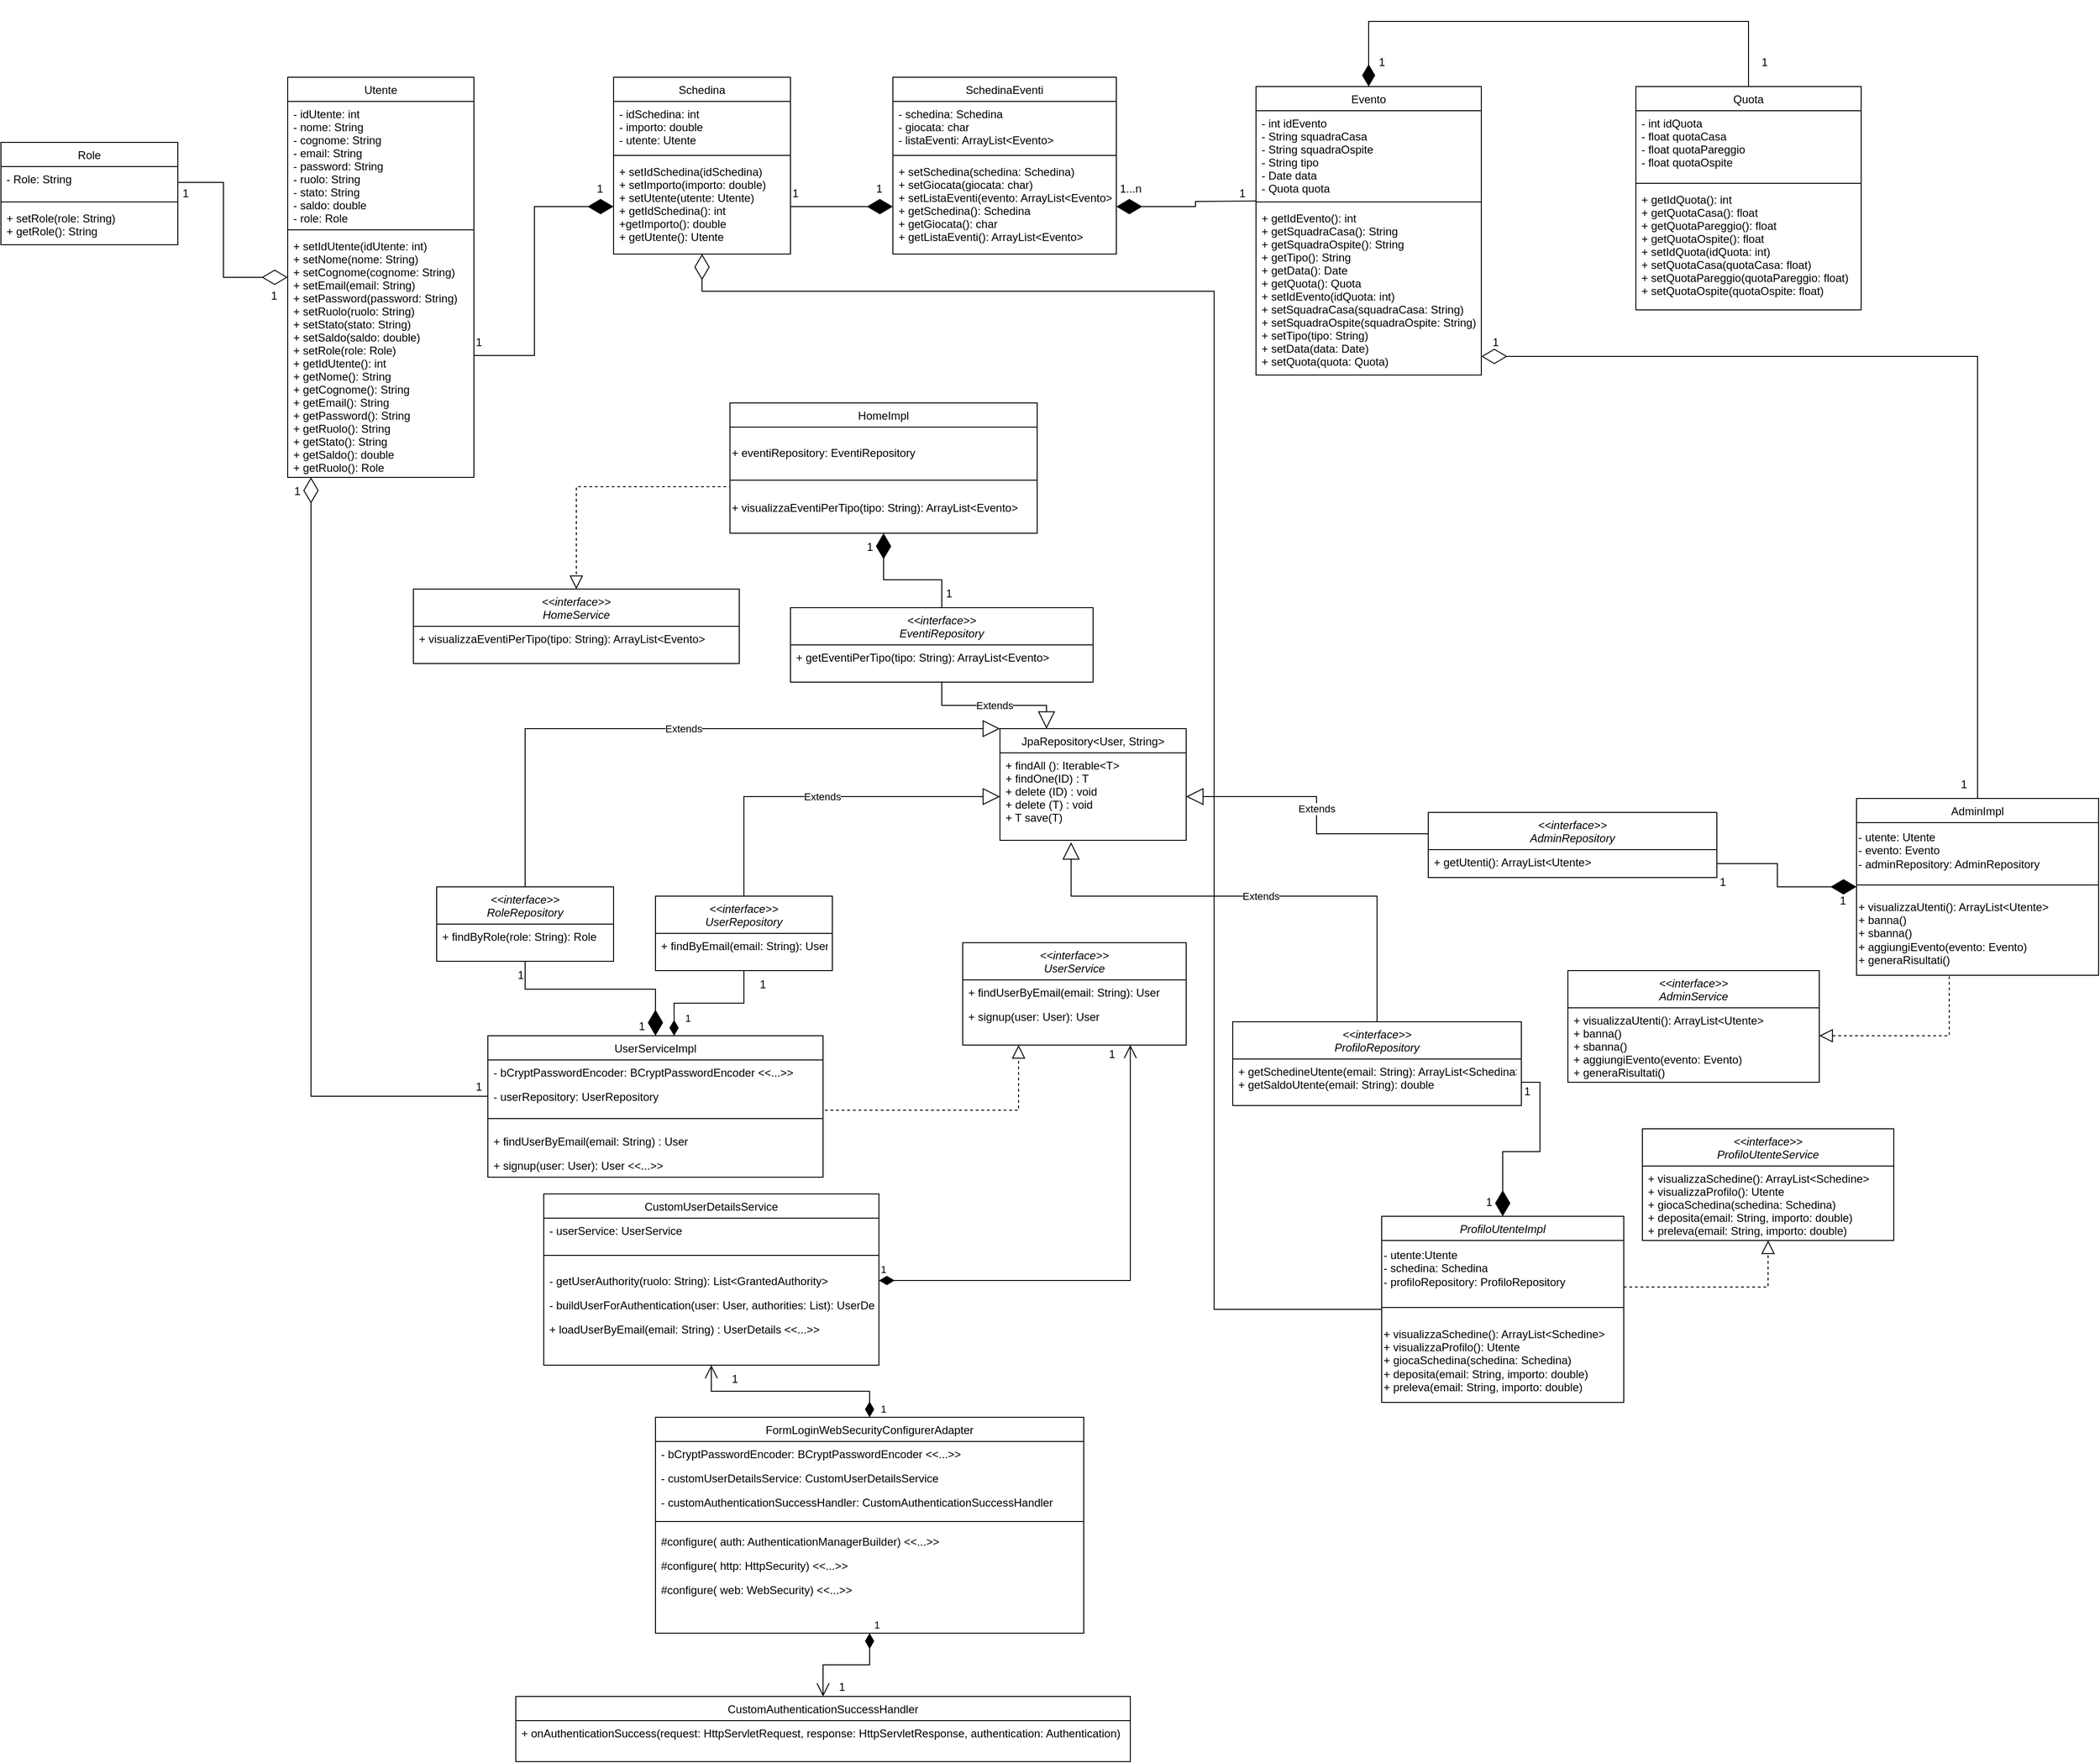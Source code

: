 <mxfile version="20.5.3" type="device"><diagram id="C5RBs43oDa-KdzZeNtuy" name="Page-1"><mxGraphModel dx="1865" dy="579" grid="1" gridSize="10" guides="1" tooltips="1" connect="1" arrows="1" fold="1" page="1" pageScale="1" pageWidth="827" pageHeight="1169" math="0" shadow="0"><root><mxCell id="WIyWlLk6GJQsqaUBKTNV-0"/><mxCell id="WIyWlLk6GJQsqaUBKTNV-1" parent="WIyWlLk6GJQsqaUBKTNV-0"/><mxCell id="7p_uOIsxuCqGqjXbO1kM-197" style="edgeStyle=orthogonalEdgeStyle;rounded=0;orthogonalLoop=1;jettySize=auto;html=1;entryX=1;entryY=0.5;entryDx=0;entryDy=0;startArrow=diamondThin;startFill=0;endArrow=none;endFill=0;startSize=25;" edge="1" parent="WIyWlLk6GJQsqaUBKTNV-1" source="zkfFHV4jXpPFQw0GAbJ--0" target="7p_uOIsxuCqGqjXbO1kM-192"><mxGeometry relative="1" as="geometry"/></mxCell><mxCell id="zkfFHV4jXpPFQw0GAbJ--0" value="Utente" style="swimlane;fontStyle=0;align=center;verticalAlign=top;childLayout=stackLayout;horizontal=1;startSize=26;horizontalStack=0;resizeParent=1;resizeLast=0;collapsible=1;marginBottom=0;rounded=0;shadow=0;strokeWidth=1;" parent="WIyWlLk6GJQsqaUBKTNV-1" vertex="1"><mxGeometry x="-105" y="180" width="200" height="430" as="geometry"><mxRectangle x="230" y="140" width="160" height="26" as="alternateBounds"/></mxGeometry></mxCell><mxCell id="zkfFHV4jXpPFQw0GAbJ--1" value="- idUtente: int&#10;- nome: String&#10;- cognome: String&#10;- email: String&#10;- password: String&#10;- ruolo: String&#10;- stato: String&#10;- saldo: double&#10;- role: Role" style="text;align=left;verticalAlign=top;spacingLeft=4;spacingRight=4;overflow=hidden;rotatable=0;points=[[0,0.5],[1,0.5]];portConstraint=eastwest;" parent="zkfFHV4jXpPFQw0GAbJ--0" vertex="1"><mxGeometry y="26" width="200" height="134" as="geometry"/></mxCell><mxCell id="zkfFHV4jXpPFQw0GAbJ--4" value="" style="line;html=1;strokeWidth=1;align=left;verticalAlign=middle;spacingTop=-1;spacingLeft=3;spacingRight=3;rotatable=0;labelPosition=right;points=[];portConstraint=eastwest;" parent="zkfFHV4jXpPFQw0GAbJ--0" vertex="1"><mxGeometry y="160" width="200" height="8" as="geometry"/></mxCell><mxCell id="zkfFHV4jXpPFQw0GAbJ--5" value="+ setIdUtente(idUtente: int)&#10;+ setNome(nome: String)&#10;+ setCognome(cognome: String)&#10;+ setEmail(email: String)&#10;+ setPassword(password: String)&#10;+ setRuolo(ruolo: String)&#10;+ setStato(stato: String)&#10;+ setSaldo(saldo: double)&#10;+ setRole(role: Role)&#10;+ getIdUtente(): int&#10;+ getNome(): String&#10;+ getCognome(): String&#10;+ getEmail(): String&#10;+ getPassword(): String&#10;+ getRuolo(): String&#10;+ getStato(): String&#10;+ getSaldo(): double&#10;+ getRuolo(): Role" style="text;align=left;verticalAlign=top;spacingLeft=4;spacingRight=4;overflow=hidden;rotatable=0;points=[[0,0.5],[1,0.5]];portConstraint=eastwest;" parent="zkfFHV4jXpPFQw0GAbJ--0" vertex="1"><mxGeometry y="168" width="200" height="262" as="geometry"/></mxCell><mxCell id="7p_uOIsxuCqGqjXbO1kM-190" style="edgeStyle=orthogonalEdgeStyle;rounded=0;orthogonalLoop=1;jettySize=auto;html=1;entryX=0;entryY=0.5;entryDx=0;entryDy=0;startArrow=diamondThin;startFill=0;endArrow=none;endFill=0;startSize=25;" edge="1" parent="WIyWlLk6GJQsqaUBKTNV-1" source="lZaDgss07-299unEKKpC-0" target="7p_uOIsxuCqGqjXbO1kM-53"><mxGeometry relative="1" as="geometry"><Array as="points"><mxPoint x="340" y="410"/><mxPoint x="890" y="410"/><mxPoint x="890" y="1504"/></Array></mxGeometry></mxCell><mxCell id="lZaDgss07-299unEKKpC-0" value="Schedina" style="swimlane;fontStyle=0;align=center;verticalAlign=top;childLayout=stackLayout;horizontal=1;startSize=26;horizontalStack=0;resizeParent=1;resizeLast=0;collapsible=1;marginBottom=0;rounded=0;shadow=0;strokeWidth=1;" parent="WIyWlLk6GJQsqaUBKTNV-1" vertex="1"><mxGeometry x="245" y="180" width="190" height="190" as="geometry"><mxRectangle x="230" y="140" width="160" height="26" as="alternateBounds"/></mxGeometry></mxCell><mxCell id="lZaDgss07-299unEKKpC-1" value="- idSchedina: int&#10;- importo: double&#10;- utente: Utente" style="text;align=left;verticalAlign=top;spacingLeft=4;spacingRight=4;overflow=hidden;rotatable=0;points=[[0,0.5],[1,0.5]];portConstraint=eastwest;" parent="lZaDgss07-299unEKKpC-0" vertex="1"><mxGeometry y="26" width="190" height="54" as="geometry"/></mxCell><mxCell id="lZaDgss07-299unEKKpC-2" value="" style="line;html=1;strokeWidth=1;align=left;verticalAlign=middle;spacingTop=-1;spacingLeft=3;spacingRight=3;rotatable=0;labelPosition=right;points=[];portConstraint=eastwest;" parent="lZaDgss07-299unEKKpC-0" vertex="1"><mxGeometry y="80" width="190" height="8" as="geometry"/></mxCell><mxCell id="lZaDgss07-299unEKKpC-3" value="+ setIdSchedina(idSchedina)&#10;+ setImporto(importo: double)&#10;+ setUtente(utente: Utente)&#10;+ getIdSchedina(): int&#10;+getImporto(): double&#10;+ getUtente(): Utente" style="text;align=left;verticalAlign=top;spacingLeft=4;spacingRight=4;overflow=hidden;rotatable=0;points=[[0,0.5],[1,0.5]];portConstraint=eastwest;" parent="lZaDgss07-299unEKKpC-0" vertex="1"><mxGeometry y="88" width="190" height="102" as="geometry"/></mxCell><mxCell id="lZaDgss07-299unEKKpC-4" value="SchedinaEventi" style="swimlane;fontStyle=0;align=center;verticalAlign=top;childLayout=stackLayout;horizontal=1;startSize=26;horizontalStack=0;resizeParent=1;resizeLast=0;collapsible=1;marginBottom=0;rounded=0;shadow=0;strokeWidth=1;" parent="WIyWlLk6GJQsqaUBKTNV-1" vertex="1"><mxGeometry x="545" y="180" width="240" height="190" as="geometry"><mxRectangle x="230" y="140" width="160" height="26" as="alternateBounds"/></mxGeometry></mxCell><mxCell id="lZaDgss07-299unEKKpC-5" value="- schedina: Schedina&#10;- giocata: char&#10;- listaEventi: ArrayList&lt;Evento&gt;" style="text;align=left;verticalAlign=top;spacingLeft=4;spacingRight=4;overflow=hidden;rotatable=0;points=[[0,0.5],[1,0.5]];portConstraint=eastwest;" parent="lZaDgss07-299unEKKpC-4" vertex="1"><mxGeometry y="26" width="240" height="54" as="geometry"/></mxCell><mxCell id="lZaDgss07-299unEKKpC-6" value="" style="line;html=1;strokeWidth=1;align=left;verticalAlign=middle;spacingTop=-1;spacingLeft=3;spacingRight=3;rotatable=0;labelPosition=right;points=[];portConstraint=eastwest;" parent="lZaDgss07-299unEKKpC-4" vertex="1"><mxGeometry y="80" width="240" height="8" as="geometry"/></mxCell><mxCell id="lZaDgss07-299unEKKpC-7" value="+ setSchedina(schedina: Schedina)&#10;+ setGiocata(giocata: char)&#10;+ setListaEventi(evento: ArrayList&lt;Evento&gt;)&#10;+ getSchedina(): Schedina&#10;+ getGiocata(): char&#10;+ getListaEventi(): ArrayList&lt;Evento&gt;" style="text;align=left;verticalAlign=top;spacingLeft=4;spacingRight=4;overflow=hidden;rotatable=0;points=[[0,0.5],[1,0.5]];portConstraint=eastwest;" parent="lZaDgss07-299unEKKpC-4" vertex="1"><mxGeometry y="88" width="240" height="102" as="geometry"/></mxCell><mxCell id="lZaDgss07-299unEKKpC-12" style="edgeStyle=orthogonalEdgeStyle;rounded=0;orthogonalLoop=1;jettySize=auto;html=1;startArrow=diamondThin;startFill=1;sourcePerimeterSpacing=0;startSize=25;endArrow=none;endFill=0;" parent="WIyWlLk6GJQsqaUBKTNV-1" source="lZaDgss07-299unEKKpC-3" target="zkfFHV4jXpPFQw0GAbJ--5" edge="1"><mxGeometry relative="1" as="geometry"/></mxCell><mxCell id="lZaDgss07-299unEKKpC-13" value="1" style="text;html=1;align=center;verticalAlign=middle;resizable=0;points=[];autosize=1;strokeColor=none;fillColor=none;" parent="WIyWlLk6GJQsqaUBKTNV-1" vertex="1"><mxGeometry x="215" y="285" width="30" height="30" as="geometry"/></mxCell><mxCell id="lZaDgss07-299unEKKpC-14" style="edgeStyle=orthogonalEdgeStyle;rounded=0;orthogonalLoop=1;jettySize=auto;html=1;entryX=1;entryY=0.5;entryDx=0;entryDy=0;startArrow=diamondThin;startFill=1;endArrow=none;endFill=0;startSize=25;sourcePerimeterSpacing=0;" parent="WIyWlLk6GJQsqaUBKTNV-1" source="lZaDgss07-299unEKKpC-7" target="lZaDgss07-299unEKKpC-3" edge="1"><mxGeometry relative="1" as="geometry"/></mxCell><mxCell id="lZaDgss07-299unEKKpC-15" value="1" style="text;html=1;align=center;verticalAlign=middle;resizable=0;points=[];autosize=1;strokeColor=none;fillColor=none;" parent="WIyWlLk6GJQsqaUBKTNV-1" vertex="1"><mxGeometry x="515" y="285" width="30" height="30" as="geometry"/></mxCell><mxCell id="7p_uOIsxuCqGqjXbO1kM-0" value="Quota" style="swimlane;fontStyle=0;align=center;verticalAlign=top;childLayout=stackLayout;horizontal=1;startSize=26;horizontalStack=0;resizeParent=1;resizeLast=0;collapsible=1;marginBottom=0;rounded=0;shadow=0;strokeWidth=1;" vertex="1" parent="WIyWlLk6GJQsqaUBKTNV-1"><mxGeometry x="1343" y="190" width="242" height="240" as="geometry"><mxRectangle x="550" y="140" width="160" height="26" as="alternateBounds"/></mxGeometry></mxCell><mxCell id="7p_uOIsxuCqGqjXbO1kM-1" value="- int idQuota&#10;- float quotaCasa&#10;- float quotaPareggio&#10;- float quotaOspite" style="text;align=left;verticalAlign=top;spacingLeft=4;spacingRight=4;overflow=hidden;rotatable=0;points=[[0,0.5],[1,0.5]];portConstraint=eastwest;" vertex="1" parent="7p_uOIsxuCqGqjXbO1kM-0"><mxGeometry y="26" width="242" height="74" as="geometry"/></mxCell><mxCell id="7p_uOIsxuCqGqjXbO1kM-5" value="" style="line;html=1;strokeWidth=1;align=left;verticalAlign=middle;spacingTop=-1;spacingLeft=3;spacingRight=3;rotatable=0;labelPosition=right;points=[];portConstraint=eastwest;" vertex="1" parent="7p_uOIsxuCqGqjXbO1kM-0"><mxGeometry y="100" width="242" height="8" as="geometry"/></mxCell><mxCell id="7p_uOIsxuCqGqjXbO1kM-6" value="+ getIdQuota(): int&#10;+ getQuotaCasa(): float&#10;+ getQuotaPareggio(): float&#10;+ getQuotaOspite(): float&#10;+ setIdQuota(idQuota: int)&#10;+ setQuotaCasa(quotaCasa: float)&#10;+ setQuotaPareggio(quotaPareggio: float)&#10;+ setQuotaOspite(quotaOspite: float)" style="text;align=left;verticalAlign=top;spacingLeft=4;spacingRight=4;overflow=hidden;rotatable=0;points=[[0,0.5],[1,0.5]];portConstraint=eastwest;" vertex="1" parent="7p_uOIsxuCqGqjXbO1kM-0"><mxGeometry y="108" width="242" height="132" as="geometry"/></mxCell><mxCell id="7p_uOIsxuCqGqjXbO1kM-14" style="edgeStyle=orthogonalEdgeStyle;rounded=0;orthogonalLoop=1;jettySize=auto;html=1;exitX=0.5;exitY=0;exitDx=0;exitDy=0;entryX=0.5;entryY=0;entryDx=0;entryDy=0;startArrow=diamondThin;startFill=1;endArrow=none;endFill=0;strokeWidth=1;endSize=0;targetPerimeterSpacing=0;startSize=21;" edge="1" parent="WIyWlLk6GJQsqaUBKTNV-1" source="7p_uOIsxuCqGqjXbO1kM-15" target="7p_uOIsxuCqGqjXbO1kM-0"><mxGeometry relative="1" as="geometry"><Array as="points"><mxPoint x="1056" y="120"/><mxPoint x="1464" y="120"/></Array></mxGeometry></mxCell><mxCell id="7p_uOIsxuCqGqjXbO1kM-15" value="Evento" style="swimlane;fontStyle=0;align=center;verticalAlign=top;childLayout=stackLayout;horizontal=1;startSize=26;horizontalStack=0;resizeParent=1;resizeLast=0;collapsible=1;marginBottom=0;rounded=0;shadow=0;strokeWidth=1;" vertex="1" parent="WIyWlLk6GJQsqaUBKTNV-1"><mxGeometry x="935" y="190" width="242" height="310" as="geometry"><mxRectangle x="550" y="140" width="160" height="26" as="alternateBounds"/></mxGeometry></mxCell><mxCell id="7p_uOIsxuCqGqjXbO1kM-16" value="- int idEvento&#10;- String squadraCasa&#10;- String squadraOspite&#10;- String tipo&#10;- Date data&#10;- Quota quota" style="text;align=left;verticalAlign=top;spacingLeft=4;spacingRight=4;overflow=hidden;rotatable=0;points=[[0,0.5],[1,0.5]];portConstraint=eastwest;" vertex="1" parent="7p_uOIsxuCqGqjXbO1kM-15"><mxGeometry y="26" width="242" height="94" as="geometry"/></mxCell><mxCell id="7p_uOIsxuCqGqjXbO1kM-22" value="" style="line;html=1;strokeWidth=1;align=left;verticalAlign=middle;spacingTop=-1;spacingLeft=3;spacingRight=3;rotatable=0;labelPosition=right;points=[];portConstraint=eastwest;" vertex="1" parent="7p_uOIsxuCqGqjXbO1kM-15"><mxGeometry y="120" width="242" height="8" as="geometry"/></mxCell><mxCell id="7p_uOIsxuCqGqjXbO1kM-23" value="+ getIdEvento(): int&#10;+ getSquadraCasa(): String&#10;+ getSquadraOspite(): String&#10;+ getTipo(): String&#10;+ getData(): Date&#10;+ getQuota(): Quota&#10;+ setIdEvento(idQuota: int)&#10;+ setSquadraCasa(squadraCasa: String)&#10;+ setSquadraOspite(squadraOspite: String)&#10;+ setTipo(tipo: String)&#10;+ setData(data: Date)&#10;+ setQuota(quota: Quota)" style="text;align=left;verticalAlign=top;spacingLeft=4;spacingRight=4;overflow=hidden;rotatable=0;points=[[0,0.5],[1,0.5]];portConstraint=eastwest;" vertex="1" parent="7p_uOIsxuCqGqjXbO1kM-15"><mxGeometry y="128" width="242" height="182" as="geometry"/></mxCell><mxCell id="7p_uOIsxuCqGqjXbO1kM-35" value="&lt;span style=&quot;color: rgb(0, 0, 0); font-family: Helvetica; font-size: 12px; font-style: normal; font-variant-ligatures: normal; font-variant-caps: normal; font-weight: 400; letter-spacing: normal; orphans: 2; text-align: left; text-indent: 0px; text-transform: none; widows: 2; word-spacing: 0px; -webkit-text-stroke-width: 0px; background-color: rgb(248, 249, 250); text-decoration-thickness: initial; text-decoration-style: initial; text-decoration-color: initial; float: none; display: inline !important;&quot;&gt;1&lt;/span&gt;" style="text;whiteSpace=wrap;html=1;" vertex="1" parent="WIyWlLk6GJQsqaUBKTNV-1"><mxGeometry x="1065" y="150" width="20" height="30" as="geometry"/></mxCell><mxCell id="7p_uOIsxuCqGqjXbO1kM-36" value="&lt;span style=&quot;color: rgb(0, 0, 0); font-family: Helvetica; font-size: 12px; font-style: normal; font-variant-ligatures: normal; font-variant-caps: normal; font-weight: 400; letter-spacing: normal; orphans: 2; text-align: left; text-indent: 0px; text-transform: none; widows: 2; word-spacing: 0px; -webkit-text-stroke-width: 0px; background-color: rgb(248, 249, 250); text-decoration-thickness: initial; text-decoration-style: initial; text-decoration-color: initial; float: none; display: inline !important;&quot;&gt;1&lt;/span&gt;" style="text;whiteSpace=wrap;html=1;" vertex="1" parent="WIyWlLk6GJQsqaUBKTNV-1"><mxGeometry x="1476" y="150" width="20" height="30" as="geometry"/></mxCell><mxCell id="7p_uOIsxuCqGqjXbO1kM-39" style="edgeStyle=orthogonalEdgeStyle;rounded=0;orthogonalLoop=1;jettySize=auto;html=1;entryX=0;entryY=0.5;entryDx=0;entryDy=0;endArrow=none;endFill=0;startArrow=diamondThin;startFill=1;startSize=25;" edge="1" parent="WIyWlLk6GJQsqaUBKTNV-1" source="lZaDgss07-299unEKKpC-7"><mxGeometry relative="1" as="geometry"><mxPoint x="935" y="313" as="targetPoint"/></mxGeometry></mxCell><mxCell id="7p_uOIsxuCqGqjXbO1kM-40" value="1...n" style="text;html=1;align=center;verticalAlign=middle;resizable=0;points=[];autosize=1;strokeColor=none;fillColor=none;" vertex="1" parent="WIyWlLk6GJQsqaUBKTNV-1"><mxGeometry x="775" y="285" width="50" height="30" as="geometry"/></mxCell><mxCell id="7p_uOIsxuCqGqjXbO1kM-41" value="1" style="text;html=1;align=center;verticalAlign=middle;resizable=0;points=[];autosize=1;strokeColor=none;fillColor=none;" vertex="1" parent="WIyWlLk6GJQsqaUBKTNV-1"><mxGeometry x="905" y="290" width="30" height="30" as="geometry"/></mxCell><mxCell id="7p_uOIsxuCqGqjXbO1kM-43" value="1" style="text;html=1;align=center;verticalAlign=middle;resizable=0;points=[];autosize=1;strokeColor=none;fillColor=none;" vertex="1" parent="WIyWlLk6GJQsqaUBKTNV-1"><mxGeometry x="85" y="450" width="30" height="30" as="geometry"/></mxCell><mxCell id="7p_uOIsxuCqGqjXbO1kM-44" value="1" style="text;html=1;align=center;verticalAlign=middle;resizable=0;points=[];autosize=1;strokeColor=none;fillColor=none;" vertex="1" parent="WIyWlLk6GJQsqaUBKTNV-1"><mxGeometry x="425" y="290" width="30" height="30" as="geometry"/></mxCell><mxCell id="7p_uOIsxuCqGqjXbO1kM-163" style="edgeStyle=orthogonalEdgeStyle;rounded=0;orthogonalLoop=1;jettySize=auto;html=1;entryX=0.5;entryY=0;entryDx=0;entryDy=0;startArrow=diamondThin;startFill=1;endArrow=none;endFill=0;startSize=25;" edge="1" parent="WIyWlLk6GJQsqaUBKTNV-1" source="7p_uOIsxuCqGqjXbO1kM-50" target="7p_uOIsxuCqGqjXbO1kM-160"><mxGeometry relative="1" as="geometry"/></mxCell><mxCell id="7p_uOIsxuCqGqjXbO1kM-50" value="HomeImpl" style="swimlane;fontStyle=0;align=center;verticalAlign=top;childLayout=stackLayout;horizontal=1;startSize=26;horizontalStack=0;resizeParent=1;resizeLast=0;collapsible=1;marginBottom=0;rounded=0;shadow=0;strokeWidth=1;" vertex="1" parent="WIyWlLk6GJQsqaUBKTNV-1"><mxGeometry x="370" y="530" width="330" height="140" as="geometry"><mxRectangle x="340" y="380" width="170" height="26" as="alternateBounds"/></mxGeometry></mxCell><mxCell id="7p_uOIsxuCqGqjXbO1kM-176" value="&lt;br&gt;+ eventiRepository: EventiRepository" style="text;html=1;align=left;verticalAlign=middle;resizable=0;points=[];autosize=1;strokeColor=none;fillColor=none;" vertex="1" parent="7p_uOIsxuCqGqjXbO1kM-50"><mxGeometry y="26" width="330" height="40" as="geometry"/></mxCell><mxCell id="7p_uOIsxuCqGqjXbO1kM-51" value="" style="line;html=1;strokeWidth=1;align=left;verticalAlign=middle;spacingTop=-1;spacingLeft=3;spacingRight=3;rotatable=0;labelPosition=right;points=[];portConstraint=eastwest;" vertex="1" parent="7p_uOIsxuCqGqjXbO1kM-50"><mxGeometry y="66" width="330" height="34" as="geometry"/></mxCell><mxCell id="7p_uOIsxuCqGqjXbO1kM-52" value="+ visualizzaEventiPerTipo(tipo: String): ArrayList&amp;lt;Evento&amp;gt;&lt;br&gt;&lt;span style=&quot;color: rgba(0, 0, 0, 0); font-family: monospace; font-size: 0px;&quot;&gt;%3CmxGraphModel%3E%3Croot%3E%3CmxCell%20id%3D%220%22%2F%3E%3CmxCell%20id%3D%221%22%20parent%3D%220%22%2F%3E%3CmxCell%20id%3D%222%22%20value%3D%22ControllerFiltro%22%20style%3D%22swimlane%3BfontStyle%3D0%3Balign%3Dcenter%3BverticalAlign%3Dtop%3BchildLayout%3DstackLayout%3Bhorizontal%3D1%3BstartSize%3D26%3BhorizontalStack%3D0%3BresizeParent%3D1%3BresizeLast%3D0%3Bcollapsible%3D1%3BmarginBottom%3D0%3Brounded%3D0%3Bshadow%3D0%3BstrokeWidth%3D1%3B%22%20vertex%3D%221%22%20parent%3D%221%22%3E%3CmxGeometry%20x%3D%22400%22%20y%3D%22360%22%20width%3D%22160%22%20height%3D%22140%22%20as%3D%22geometry%22%3E%3CmxRectangle%20x%3D%22340%22%20y%3D%22380%22%20width%3D%22170%22%20height%3D%2226%22%20as%3D%22alternateBounds%22%2F%3E%3C%2FmxGeometry%3E%3C%2FmxCell%3E%3CmxCell%20id%3D%223%22%20value%3D%22%22%20style%3D%22line%3Bhtml%3D1%3BstrokeWidth%3D1%3Balign%3Dleft%3BverticalAlign%3Dmiddle%3BspacingTop%3D-1%3BspacingLeft%3D3%3BspacingRight%3D3%3Brotatable%3D0%3BlabelPosition%3Dright%3Bpoints%3D%5B%5D%3BportConstraint%3Deastwest%3B%22%20vertex%3D%221%22%20parent%3D%222%22%3E%3CmxGeometry%20y%3D%2226%22%20width%3D%22160%22%20height%3D%2224%22%20as%3D%22geometry%22%2F%3E%3C%2FmxCell%3E%3CmxCell%20id%3D%224%22%20value%3D%22%2BfiltraPerCategoria()%26lt%3Bbr%26gt%3B%2BfiltraPer%22%20style%3D%22text%3Bhtml%3D1%3Balign%3Dcenter%3BverticalAlign%3Dmiddle%3Bresizable%3D0%3Bpoints%3D%5B%5D%3Bautosize%3D1%3BstrokeColor%3Dnone%3BfillColor%3Dnone%3B%22%20vertex%3D%221%22%20parent%3D%222%22%3E%3CmxGeometry%20y%3D%2250%22%20width%3D%22160%22%20height%3D%2240%22%20as%3D%22geometry%22%2F%3E%3C%2FmxCell%3E%3C%2Froot%3E%3C%2FmxGraphModel%3E&lt;/span&gt;" style="text;html=1;align=left;verticalAlign=middle;resizable=0;points=[];autosize=1;strokeColor=none;fillColor=none;" vertex="1" parent="7p_uOIsxuCqGqjXbO1kM-50"><mxGeometry y="100" width="330" height="40" as="geometry"/></mxCell><mxCell id="7p_uOIsxuCqGqjXbO1kM-148" style="edgeStyle=orthogonalEdgeStyle;rounded=0;orthogonalLoop=1;jettySize=auto;html=1;entryX=1;entryY=0.5;entryDx=0;entryDy=0;startArrow=diamondThin;startFill=1;endArrow=none;endFill=0;startSize=25;" edge="1" parent="WIyWlLk6GJQsqaUBKTNV-1" source="7p_uOIsxuCqGqjXbO1kM-53" target="7p_uOIsxuCqGqjXbO1kM-141"><mxGeometry relative="1" as="geometry"/></mxCell><mxCell id="7p_uOIsxuCqGqjXbO1kM-53" value="ProfiloUtenteImpl" style="swimlane;fontStyle=2;align=center;verticalAlign=top;childLayout=stackLayout;horizontal=1;startSize=26;horizontalStack=0;resizeParent=1;resizeLast=0;collapsible=1;marginBottom=0;rounded=0;shadow=0;strokeWidth=1;" vertex="1" parent="WIyWlLk6GJQsqaUBKTNV-1"><mxGeometry x="1070" y="1404" width="260" height="200" as="geometry"><mxRectangle x="340" y="380" width="170" height="26" as="alternateBounds"/></mxGeometry></mxCell><mxCell id="7p_uOIsxuCqGqjXbO1kM-54" value="- utente:Utente&lt;br&gt;- schedina: Schedina&lt;br&gt;- profiloRepository: ProfiloRepository" style="text;html=1;align=left;verticalAlign=middle;resizable=0;points=[];autosize=1;strokeColor=none;fillColor=none;" vertex="1" parent="7p_uOIsxuCqGqjXbO1kM-53"><mxGeometry y="26" width="260" height="60" as="geometry"/></mxCell><mxCell id="7p_uOIsxuCqGqjXbO1kM-55" value="" style="line;html=1;strokeWidth=1;align=left;verticalAlign=middle;spacingTop=-1;spacingLeft=3;spacingRight=3;rotatable=0;labelPosition=right;points=[];portConstraint=eastwest;" vertex="1" parent="7p_uOIsxuCqGqjXbO1kM-53"><mxGeometry y="86" width="260" height="24" as="geometry"/></mxCell><mxCell id="7p_uOIsxuCqGqjXbO1kM-56" value="+ visualizzaSchedine(): ArrayList&amp;lt;Schedine&amp;gt;&lt;br&gt;+ visualizzaProfilo(): Utente&lt;br&gt;+ giocaSchedina(schedina: Schedina)&lt;br&gt;+ deposita(email: String, importo: double)&lt;br&gt;+ preleva(email: String, importo: double)" style="text;html=1;align=left;verticalAlign=middle;resizable=0;points=[];autosize=1;strokeColor=none;fillColor=none;" vertex="1" parent="7p_uOIsxuCqGqjXbO1kM-53"><mxGeometry y="110" width="260" height="90" as="geometry"/></mxCell><mxCell id="7p_uOIsxuCqGqjXbO1kM-155" style="edgeStyle=orthogonalEdgeStyle;rounded=0;orthogonalLoop=1;jettySize=auto;html=1;entryX=1;entryY=0.5;entryDx=0;entryDy=0;startArrow=diamondThin;startFill=1;endArrow=none;endFill=0;startSize=25;" edge="1" parent="WIyWlLk6GJQsqaUBKTNV-1" source="7p_uOIsxuCqGqjXbO1kM-57" target="7p_uOIsxuCqGqjXbO1kM-152"><mxGeometry relative="1" as="geometry"/></mxCell><mxCell id="7p_uOIsxuCqGqjXbO1kM-57" value="AdminImpl" style="swimlane;fontStyle=0;align=center;verticalAlign=top;childLayout=stackLayout;horizontal=1;startSize=26;horizontalStack=0;resizeParent=1;resizeLast=0;collapsible=1;marginBottom=0;rounded=0;shadow=0;strokeWidth=1;" vertex="1" parent="WIyWlLk6GJQsqaUBKTNV-1"><mxGeometry x="1580" y="955" width="260" height="190" as="geometry"><mxRectangle x="340" y="380" width="170" height="26" as="alternateBounds"/></mxGeometry></mxCell><mxCell id="7p_uOIsxuCqGqjXbO1kM-58" value="- utente: Utente&lt;br&gt;- evento: Evento&lt;br&gt;- adminRepository: AdminRepository" style="text;html=1;align=left;verticalAlign=middle;resizable=0;points=[];autosize=1;strokeColor=none;fillColor=none;" vertex="1" parent="7p_uOIsxuCqGqjXbO1kM-57"><mxGeometry y="26" width="260" height="60" as="geometry"/></mxCell><mxCell id="7p_uOIsxuCqGqjXbO1kM-59" value="" style="line;html=1;strokeWidth=1;align=left;verticalAlign=middle;spacingTop=-1;spacingLeft=3;spacingRight=3;rotatable=0;labelPosition=right;points=[];portConstraint=eastwest;" vertex="1" parent="7p_uOIsxuCqGqjXbO1kM-57"><mxGeometry y="86" width="260" height="14" as="geometry"/></mxCell><mxCell id="7p_uOIsxuCqGqjXbO1kM-60" value="+ visualizzaUtenti(): ArrayList&amp;lt;Utente&amp;gt;&lt;br&gt;+ banna()&lt;br&gt;+ sbanna()&lt;br&gt;+ aggiungiEvento(evento: Evento)&lt;br&gt;+ generaRisultati()" style="text;html=1;align=left;verticalAlign=middle;resizable=0;points=[];autosize=1;strokeColor=none;fillColor=none;" vertex="1" parent="7p_uOIsxuCqGqjXbO1kM-57"><mxGeometry y="100" width="260" height="90" as="geometry"/></mxCell><mxCell id="7p_uOIsxuCqGqjXbO1kM-101" value="&lt;&lt;interface&gt;&gt;&#10;UserRepository" style="swimlane;fontStyle=2;align=center;verticalAlign=top;childLayout=stackLayout;horizontal=1;startSize=40;horizontalStack=0;resizeParent=1;resizeLast=0;collapsible=1;marginBottom=0;rounded=0;shadow=0;strokeWidth=1;" vertex="1" parent="WIyWlLk6GJQsqaUBKTNV-1"><mxGeometry x="290" y="1060" width="190" height="80" as="geometry"><mxRectangle x="230" y="140" width="160" height="26" as="alternateBounds"/></mxGeometry></mxCell><mxCell id="7p_uOIsxuCqGqjXbO1kM-102" value="+ findByEmail(email: String): User" style="text;align=left;verticalAlign=top;spacingLeft=4;spacingRight=4;overflow=hidden;rotatable=0;points=[[0,0.5],[1,0.5]];portConstraint=eastwest;" vertex="1" parent="7p_uOIsxuCqGqjXbO1kM-101"><mxGeometry y="40" width="190" height="26" as="geometry"/></mxCell><mxCell id="7p_uOIsxuCqGqjXbO1kM-203" style="edgeStyle=orthogonalEdgeStyle;rounded=0;orthogonalLoop=1;jettySize=auto;html=1;entryX=0.5;entryY=1;entryDx=0;entryDy=0;startArrow=diamondThin;startFill=1;endArrow=none;endFill=0;startSize=25;" edge="1" parent="WIyWlLk6GJQsqaUBKTNV-1" source="7p_uOIsxuCqGqjXbO1kM-103" target="7p_uOIsxuCqGqjXbO1kM-200"><mxGeometry relative="1" as="geometry"/></mxCell><mxCell id="7p_uOIsxuCqGqjXbO1kM-103" value="UserServiceImpl" style="swimlane;fontStyle=0;align=center;verticalAlign=top;childLayout=stackLayout;horizontal=1;startSize=26;horizontalStack=0;resizeParent=1;resizeLast=0;collapsible=1;marginBottom=0;rounded=0;shadow=0;strokeWidth=1;" vertex="1" parent="WIyWlLk6GJQsqaUBKTNV-1"><mxGeometry x="110" y="1210" width="360" height="152" as="geometry"><mxRectangle x="130" y="380" width="160" height="26" as="alternateBounds"/></mxGeometry></mxCell><mxCell id="7p_uOIsxuCqGqjXbO1kM-104" value="- bCryptPasswordEncoder: BCryptPasswordEncoder &lt;&lt;...&gt;&gt;" style="text;align=left;verticalAlign=top;spacingLeft=4;spacingRight=4;overflow=hidden;rotatable=0;points=[[0,0.5],[1,0.5]];portConstraint=eastwest;" vertex="1" parent="7p_uOIsxuCqGqjXbO1kM-103"><mxGeometry y="26" width="360" height="26" as="geometry"/></mxCell><mxCell id="7p_uOIsxuCqGqjXbO1kM-105" value="- userRepository: UserRepository " style="text;align=left;verticalAlign=top;spacingLeft=4;spacingRight=4;overflow=hidden;rotatable=0;points=[[0,0.5],[1,0.5]];portConstraint=eastwest;" vertex="1" parent="7p_uOIsxuCqGqjXbO1kM-103"><mxGeometry y="52" width="360" height="26" as="geometry"/></mxCell><mxCell id="7p_uOIsxuCqGqjXbO1kM-106" value="" style="line;html=1;strokeWidth=1;align=left;verticalAlign=middle;spacingTop=-1;spacingLeft=3;spacingRight=3;rotatable=0;labelPosition=right;points=[];portConstraint=eastwest;" vertex="1" parent="7p_uOIsxuCqGqjXbO1kM-103"><mxGeometry y="78" width="360" height="22" as="geometry"/></mxCell><mxCell id="7p_uOIsxuCqGqjXbO1kM-107" value="+ findUserByEmail(email: String) : User" style="text;align=left;verticalAlign=top;spacingLeft=4;spacingRight=4;overflow=hidden;rotatable=0;points=[[0,0.5],[1,0.5]];portConstraint=eastwest;" vertex="1" parent="7p_uOIsxuCqGqjXbO1kM-103"><mxGeometry y="100" width="360" height="26" as="geometry"/></mxCell><mxCell id="7p_uOIsxuCqGqjXbO1kM-108" value="+ signup(user: User): User &lt;&lt;...&gt;&gt;" style="text;align=left;verticalAlign=top;spacingLeft=4;spacingRight=4;overflow=hidden;rotatable=0;points=[[0,0.5],[1,0.5]];portConstraint=eastwest;" vertex="1" parent="7p_uOIsxuCqGqjXbO1kM-103"><mxGeometry y="126" width="360" height="26" as="geometry"/></mxCell><mxCell id="7p_uOIsxuCqGqjXbO1kM-109" value="JpaRepository&lt;User, String&gt;" style="swimlane;fontStyle=0;align=center;verticalAlign=top;childLayout=stackLayout;horizontal=1;startSize=26;horizontalStack=0;resizeParent=1;resizeLast=0;collapsible=1;marginBottom=0;rounded=0;shadow=0;strokeWidth=1;" vertex="1" parent="WIyWlLk6GJQsqaUBKTNV-1"><mxGeometry x="660" y="880" width="200" height="120" as="geometry"><mxRectangle x="340" y="380" width="170" height="26" as="alternateBounds"/></mxGeometry></mxCell><mxCell id="7p_uOIsxuCqGqjXbO1kM-110" value="+ findAll (): Iterable&lt;T&gt;&#10;+ findOne(ID) : T&#10;+ delete (ID) : void&#10;+ delete (T) : void&#10;+ T save(T)" style="text;align=left;verticalAlign=top;spacingLeft=4;spacingRight=4;overflow=hidden;rotatable=0;points=[[0,0.5],[1,0.5]];portConstraint=eastwest;" vertex="1" parent="7p_uOIsxuCqGqjXbO1kM-109"><mxGeometry y="26" width="200" height="94" as="geometry"/></mxCell><mxCell id="7p_uOIsxuCqGqjXbO1kM-111" value="&lt;&lt;interface&gt;&gt;&#10;UserService" style="swimlane;fontStyle=2;align=center;verticalAlign=top;childLayout=stackLayout;horizontal=1;startSize=40;horizontalStack=0;resizeParent=1;resizeLast=0;collapsible=1;marginBottom=0;rounded=0;shadow=0;strokeWidth=1;" vertex="1" parent="WIyWlLk6GJQsqaUBKTNV-1"><mxGeometry x="620" y="1110" width="240" height="110" as="geometry"><mxRectangle x="230" y="140" width="160" height="26" as="alternateBounds"/></mxGeometry></mxCell><mxCell id="7p_uOIsxuCqGqjXbO1kM-112" value="+ findUserByEmail(email: String): User" style="text;align=left;verticalAlign=top;spacingLeft=4;spacingRight=4;overflow=hidden;rotatable=0;points=[[0,0.5],[1,0.5]];portConstraint=eastwest;" vertex="1" parent="7p_uOIsxuCqGqjXbO1kM-111"><mxGeometry y="40" width="240" height="26" as="geometry"/></mxCell><mxCell id="7p_uOIsxuCqGqjXbO1kM-113" value="+ signup(user: User): User" style="text;align=left;verticalAlign=top;spacingLeft=4;spacingRight=4;overflow=hidden;rotatable=0;points=[[0,0.5],[1,0.5]];portConstraint=eastwest;" vertex="1" parent="7p_uOIsxuCqGqjXbO1kM-111"><mxGeometry y="66" width="240" height="26" as="geometry"/></mxCell><mxCell id="7p_uOIsxuCqGqjXbO1kM-114" value="" style="endArrow=block;dashed=1;endFill=0;endSize=12;html=1;rounded=0;entryX=0.25;entryY=1;entryDx=0;entryDy=0;exitX=1;exitY=0.5;exitDx=0;exitDy=0;edgeStyle=orthogonalEdgeStyle;" edge="1" parent="WIyWlLk6GJQsqaUBKTNV-1" source="7p_uOIsxuCqGqjXbO1kM-103" target="7p_uOIsxuCqGqjXbO1kM-111"><mxGeometry width="160" relative="1" as="geometry"><mxPoint x="370" y="1300" as="sourcePoint"/><mxPoint x="530" y="1300" as="targetPoint"/><Array as="points"><mxPoint x="680" y="1290"/></Array></mxGeometry></mxCell><mxCell id="7p_uOIsxuCqGqjXbO1kM-115" value="1" style="text;html=1;align=center;verticalAlign=middle;resizable=0;points=[];autosize=1;strokeColor=none;fillColor=none;" vertex="1" parent="WIyWlLk6GJQsqaUBKTNV-1"><mxGeometry x="390" y="1140" width="30" height="30" as="geometry"/></mxCell><mxCell id="7p_uOIsxuCqGqjXbO1kM-116" value="Extends" style="endArrow=block;endSize=16;endFill=0;html=1;rounded=0;entryX=0;entryY=0.5;entryDx=0;entryDy=0;exitX=0.5;exitY=0;exitDx=0;exitDy=0;edgeStyle=orthogonalEdgeStyle;" edge="1" parent="WIyWlLk6GJQsqaUBKTNV-1" source="7p_uOIsxuCqGqjXbO1kM-101" target="7p_uOIsxuCqGqjXbO1kM-110"><mxGeometry width="160" relative="1" as="geometry"><mxPoint x="430" y="1010" as="sourcePoint"/><mxPoint x="610" y="1150" as="targetPoint"/></mxGeometry></mxCell><mxCell id="7p_uOIsxuCqGqjXbO1kM-117" value="FormLoginWebSecurityConfigurerAdapter" style="swimlane;fontStyle=0;align=center;verticalAlign=top;childLayout=stackLayout;horizontal=1;startSize=26;horizontalStack=0;resizeParent=1;resizeLast=0;collapsible=1;marginBottom=0;rounded=0;shadow=0;strokeWidth=1;" vertex="1" parent="WIyWlLk6GJQsqaUBKTNV-1"><mxGeometry x="290" y="1620" width="460" height="232" as="geometry"><mxRectangle x="130" y="380" width="160" height="26" as="alternateBounds"/></mxGeometry></mxCell><mxCell id="7p_uOIsxuCqGqjXbO1kM-118" value="- bCryptPasswordEncoder: BCryptPasswordEncoder &lt;&lt;...&gt;&gt;" style="text;align=left;verticalAlign=top;spacingLeft=4;spacingRight=4;overflow=hidden;rotatable=0;points=[[0,0.5],[1,0.5]];portConstraint=eastwest;" vertex="1" parent="7p_uOIsxuCqGqjXbO1kM-117"><mxGeometry y="26" width="460" height="26" as="geometry"/></mxCell><mxCell id="7p_uOIsxuCqGqjXbO1kM-119" value="- customUserDetailsService: CustomUserDetailsService" style="text;align=left;verticalAlign=top;spacingLeft=4;spacingRight=4;overflow=hidden;rotatable=0;points=[[0,0.5],[1,0.5]];portConstraint=eastwest;" vertex="1" parent="7p_uOIsxuCqGqjXbO1kM-117"><mxGeometry y="52" width="460" height="26" as="geometry"/></mxCell><mxCell id="7p_uOIsxuCqGqjXbO1kM-120" value="- customAuthenticationSuccessHandler: CustomAuthenticationSuccessHandler" style="text;align=left;verticalAlign=top;spacingLeft=4;spacingRight=4;overflow=hidden;rotatable=0;points=[[0,0.5],[1,0.5]];portConstraint=eastwest;" vertex="1" parent="7p_uOIsxuCqGqjXbO1kM-117"><mxGeometry y="78" width="460" height="26" as="geometry"/></mxCell><mxCell id="7p_uOIsxuCqGqjXbO1kM-121" value="" style="line;html=1;strokeWidth=1;align=left;verticalAlign=middle;spacingTop=-1;spacingLeft=3;spacingRight=3;rotatable=0;labelPosition=right;points=[];portConstraint=eastwest;" vertex="1" parent="7p_uOIsxuCqGqjXbO1kM-117"><mxGeometry y="104" width="460" height="16" as="geometry"/></mxCell><mxCell id="7p_uOIsxuCqGqjXbO1kM-122" value="#configure( auth: AuthenticationManagerBuilder) &lt;&lt;...&gt;&gt;" style="text;align=left;verticalAlign=top;spacingLeft=4;spacingRight=4;overflow=hidden;rotatable=0;points=[[0,0.5],[1,0.5]];portConstraint=eastwest;" vertex="1" parent="7p_uOIsxuCqGqjXbO1kM-117"><mxGeometry y="120" width="460" height="26" as="geometry"/></mxCell><mxCell id="7p_uOIsxuCqGqjXbO1kM-123" value="#configure( http: HttpSecurity) &lt;&lt;...&gt;&gt;" style="text;align=left;verticalAlign=top;spacingLeft=4;spacingRight=4;overflow=hidden;rotatable=0;points=[[0,0.5],[1,0.5]];portConstraint=eastwest;" vertex="1" parent="7p_uOIsxuCqGqjXbO1kM-117"><mxGeometry y="146" width="460" height="26" as="geometry"/></mxCell><mxCell id="7p_uOIsxuCqGqjXbO1kM-124" value="#configure( web: WebSecurity) &lt;&lt;...&gt;&gt;" style="text;align=left;verticalAlign=top;spacingLeft=4;spacingRight=4;overflow=hidden;rotatable=0;points=[[0,0.5],[1,0.5]];portConstraint=eastwest;" vertex="1" parent="7p_uOIsxuCqGqjXbO1kM-117"><mxGeometry y="172" width="460" height="26" as="geometry"/></mxCell><mxCell id="7p_uOIsxuCqGqjXbO1kM-125" value="1" style="text;html=1;align=center;verticalAlign=middle;resizable=0;points=[];autosize=1;strokeColor=none;fillColor=none;" vertex="1" parent="WIyWlLk6GJQsqaUBKTNV-1"><mxGeometry x="360" y="1564" width="30" height="30" as="geometry"/></mxCell><mxCell id="7p_uOIsxuCqGqjXbO1kM-126" value="CustomAuthenticationSuccessHandler" style="swimlane;fontStyle=0;align=center;verticalAlign=top;childLayout=stackLayout;horizontal=1;startSize=26;horizontalStack=0;resizeParent=1;resizeLast=0;collapsible=1;marginBottom=0;rounded=0;shadow=0;strokeWidth=1;" vertex="1" parent="WIyWlLk6GJQsqaUBKTNV-1"><mxGeometry x="140" y="1920" width="660" height="70" as="geometry"><mxRectangle x="130" y="380" width="160" height="26" as="alternateBounds"/></mxGeometry></mxCell><mxCell id="7p_uOIsxuCqGqjXbO1kM-127" value="+ onAuthenticationSuccess(request: HttpServletRequest, response: HttpServletResponse, authentication: Authentication)" style="text;align=left;verticalAlign=top;spacingLeft=4;spacingRight=4;overflow=hidden;rotatable=0;points=[[0,0.5],[1,0.5]];portConstraint=eastwest;" vertex="1" parent="7p_uOIsxuCqGqjXbO1kM-126"><mxGeometry y="26" width="660" height="26" as="geometry"/></mxCell><mxCell id="7p_uOIsxuCqGqjXbO1kM-128" value="1" style="text;html=1;align=center;verticalAlign=middle;resizable=0;points=[];autosize=1;strokeColor=none;fillColor=none;" vertex="1" parent="WIyWlLk6GJQsqaUBKTNV-1"><mxGeometry x="475" y="1895" width="30" height="30" as="geometry"/></mxCell><mxCell id="7p_uOIsxuCqGqjXbO1kM-129" value="CustomUserDetailsService" style="swimlane;fontStyle=0;align=center;verticalAlign=top;childLayout=stackLayout;horizontal=1;startSize=26;horizontalStack=0;resizeParent=1;resizeLast=0;collapsible=1;marginBottom=0;rounded=0;shadow=0;strokeWidth=1;" vertex="1" parent="WIyWlLk6GJQsqaUBKTNV-1"><mxGeometry x="170" y="1380" width="360" height="184" as="geometry"><mxRectangle x="130" y="380" width="160" height="26" as="alternateBounds"/></mxGeometry></mxCell><mxCell id="7p_uOIsxuCqGqjXbO1kM-130" value="- userService: UserService" style="text;align=left;verticalAlign=top;spacingLeft=4;spacingRight=4;overflow=hidden;rotatable=0;points=[[0,0.5],[1,0.5]];portConstraint=eastwest;" vertex="1" parent="7p_uOIsxuCqGqjXbO1kM-129"><mxGeometry y="26" width="360" height="26" as="geometry"/></mxCell><mxCell id="7p_uOIsxuCqGqjXbO1kM-131" value="" style="line;html=1;strokeWidth=1;align=left;verticalAlign=middle;spacingTop=-1;spacingLeft=3;spacingRight=3;rotatable=0;labelPosition=right;points=[];portConstraint=eastwest;" vertex="1" parent="7p_uOIsxuCqGqjXbO1kM-129"><mxGeometry y="52" width="360" height="28" as="geometry"/></mxCell><mxCell id="7p_uOIsxuCqGqjXbO1kM-132" value="- getUserAuthority(ruolo: String): List&lt;GrantedAuthority&gt; &#10;" style="text;align=left;verticalAlign=top;spacingLeft=4;spacingRight=4;overflow=hidden;rotatable=0;points=[[0,0.5],[1,0.5]];portConstraint=eastwest;" vertex="1" parent="7p_uOIsxuCqGqjXbO1kM-129"><mxGeometry y="80" width="360" height="26" as="geometry"/></mxCell><mxCell id="7p_uOIsxuCqGqjXbO1kM-133" value="- buildUserForAuthentication(user: User, authorities: List): UserDetails &#10;" style="text;align=left;verticalAlign=top;spacingLeft=4;spacingRight=4;overflow=hidden;rotatable=0;points=[[0,0.5],[1,0.5]];portConstraint=eastwest;" vertex="1" parent="7p_uOIsxuCqGqjXbO1kM-129"><mxGeometry y="106" width="360" height="26" as="geometry"/></mxCell><mxCell id="7p_uOIsxuCqGqjXbO1kM-134" value="+ loadUserByEmail(email: String) : UserDetails &lt;&lt;...&gt;&gt;" style="text;align=left;verticalAlign=top;spacingLeft=4;spacingRight=4;overflow=hidden;rotatable=0;points=[[0,0.5],[1,0.5]];portConstraint=eastwest;" vertex="1" parent="7p_uOIsxuCqGqjXbO1kM-129"><mxGeometry y="132" width="360" height="26" as="geometry"/></mxCell><mxCell id="7p_uOIsxuCqGqjXbO1kM-135" value="1" style="endArrow=none;html=1;endSize=12;startArrow=diamondThin;startSize=14;startFill=1;edgeStyle=orthogonalEdgeStyle;align=left;verticalAlign=bottom;rounded=0;entryX=0.5;entryY=1;entryDx=0;entryDy=0;endFill=0;" edge="1" parent="WIyWlLk6GJQsqaUBKTNV-1" source="7p_uOIsxuCqGqjXbO1kM-103" target="7p_uOIsxuCqGqjXbO1kM-101"><mxGeometry x="-0.862" y="-10" relative="1" as="geometry"><mxPoint x="440" y="1760" as="sourcePoint"/><mxPoint x="600" y="1760" as="targetPoint"/><Array as="points"><mxPoint x="310" y="1175"/><mxPoint x="385" y="1175"/></Array><mxPoint as="offset"/></mxGeometry></mxCell><mxCell id="7p_uOIsxuCqGqjXbO1kM-136" value="1" style="endArrow=open;html=1;endSize=12;startArrow=diamondThin;startSize=14;startFill=1;edgeStyle=orthogonalEdgeStyle;align=left;verticalAlign=bottom;rounded=0;entryX=0.75;entryY=1;entryDx=0;entryDy=0;exitX=1;exitY=0.5;exitDx=0;exitDy=0;" edge="1" parent="WIyWlLk6GJQsqaUBKTNV-1" source="7p_uOIsxuCqGqjXbO1kM-132" target="7p_uOIsxuCqGqjXbO1kM-111"><mxGeometry x="-1" y="3" relative="1" as="geometry"><mxPoint x="360" y="1370" as="sourcePoint"/><mxPoint x="520" y="1370" as="targetPoint"/></mxGeometry></mxCell><mxCell id="7p_uOIsxuCqGqjXbO1kM-137" value="1" style="text;html=1;align=center;verticalAlign=middle;resizable=0;points=[];autosize=1;strokeColor=none;fillColor=none;" vertex="1" parent="WIyWlLk6GJQsqaUBKTNV-1"><mxGeometry x="765" y="1215" width="30" height="30" as="geometry"/></mxCell><mxCell id="7p_uOIsxuCqGqjXbO1kM-138" value="1" style="endArrow=open;html=1;endSize=12;startArrow=diamondThin;startSize=14;startFill=1;edgeStyle=orthogonalEdgeStyle;align=left;verticalAlign=bottom;rounded=0;exitX=0.5;exitY=1;exitDx=0;exitDy=0;" edge="1" parent="WIyWlLk6GJQsqaUBKTNV-1" source="7p_uOIsxuCqGqjXbO1kM-117" target="7p_uOIsxuCqGqjXbO1kM-126"><mxGeometry x="-1" y="3" relative="1" as="geometry"><mxPoint x="360" y="1870" as="sourcePoint"/><mxPoint x="520" y="1870" as="targetPoint"/></mxGeometry></mxCell><mxCell id="7p_uOIsxuCqGqjXbO1kM-139" value="1" style="endArrow=open;html=1;endSize=12;startArrow=diamondThin;startSize=14;startFill=1;edgeStyle=orthogonalEdgeStyle;align=left;verticalAlign=bottom;rounded=0;entryX=0.5;entryY=1;entryDx=0;entryDy=0;" edge="1" parent="WIyWlLk6GJQsqaUBKTNV-1" source="7p_uOIsxuCqGqjXbO1kM-117" target="7p_uOIsxuCqGqjXbO1kM-129"><mxGeometry x="-1" y="-10" relative="1" as="geometry"><mxPoint x="360" y="1510" as="sourcePoint"/><mxPoint x="520" y="1510" as="targetPoint"/><mxPoint as="offset"/></mxGeometry></mxCell><mxCell id="7p_uOIsxuCqGqjXbO1kM-140" value="&lt;&lt;interface&gt;&gt;&#10;ProfiloRepository" style="swimlane;fontStyle=2;align=center;verticalAlign=top;childLayout=stackLayout;horizontal=1;startSize=40;horizontalStack=0;resizeParent=1;resizeLast=0;collapsible=1;marginBottom=0;rounded=0;shadow=0;strokeWidth=1;" vertex="1" parent="WIyWlLk6GJQsqaUBKTNV-1"><mxGeometry x="910" y="1195" width="310" height="90" as="geometry"><mxRectangle x="230" y="140" width="160" height="26" as="alternateBounds"/></mxGeometry></mxCell><mxCell id="7p_uOIsxuCqGqjXbO1kM-141" value="+ getSchedineUtente(email: String): ArrayList&lt;Schedina&gt;&#10;+ getSaldoUtente(email: String): double&#10;" style="text;align=left;verticalAlign=top;spacingLeft=4;spacingRight=4;overflow=hidden;rotatable=0;points=[[0,0.5],[1,0.5]];portConstraint=eastwest;" vertex="1" parent="7p_uOIsxuCqGqjXbO1kM-140"><mxGeometry y="40" width="310" height="50" as="geometry"/></mxCell><mxCell id="7p_uOIsxuCqGqjXbO1kM-142" value="Extends" style="endArrow=block;endSize=16;endFill=0;html=1;rounded=0;entryX=0.382;entryY=1.023;entryDx=0;entryDy=0;exitX=0.5;exitY=0;exitDx=0;exitDy=0;edgeStyle=orthogonalEdgeStyle;entryPerimeter=0;" edge="1" parent="WIyWlLk6GJQsqaUBKTNV-1" source="7p_uOIsxuCqGqjXbO1kM-140" target="7p_uOIsxuCqGqjXbO1kM-110"><mxGeometry width="160" relative="1" as="geometry"><mxPoint x="395" y="1070" as="sourcePoint"/><mxPoint x="750" y="963" as="targetPoint"/><Array as="points"><mxPoint x="1065" y="1060"/><mxPoint x="736" y="1060"/></Array></mxGeometry></mxCell><mxCell id="7p_uOIsxuCqGqjXbO1kM-143" value="&lt;&lt;interface&gt;&gt;&#10;ProfiloUtenteService" style="swimlane;fontStyle=2;align=center;verticalAlign=top;childLayout=stackLayout;horizontal=1;startSize=40;horizontalStack=0;resizeParent=1;resizeLast=0;collapsible=1;marginBottom=0;rounded=0;shadow=0;strokeWidth=1;" vertex="1" parent="WIyWlLk6GJQsqaUBKTNV-1"><mxGeometry x="1350" y="1310" width="270" height="120" as="geometry"><mxRectangle x="230" y="140" width="160" height="26" as="alternateBounds"/></mxGeometry></mxCell><mxCell id="7p_uOIsxuCqGqjXbO1kM-144" value="+ visualizzaSchedine(): ArrayList&lt;Schedine&gt;&#10;+ visualizzaProfilo(): Utente&#10;+ giocaSchedina(schedina: Schedina)&#10;+ deposita(email: String, importo: double)&#10;+ preleva(email: String, importo: double)" style="text;align=left;verticalAlign=top;spacingLeft=4;spacingRight=4;overflow=hidden;rotatable=0;points=[[0,0.5],[1,0.5]];portConstraint=eastwest;" vertex="1" parent="7p_uOIsxuCqGqjXbO1kM-143"><mxGeometry y="40" width="270" height="80" as="geometry"/></mxCell><mxCell id="7p_uOIsxuCqGqjXbO1kM-146" value="" style="endArrow=block;dashed=1;endFill=0;endSize=12;html=1;rounded=0;entryX=0.5;entryY=1;entryDx=0;entryDy=0;edgeStyle=orthogonalEdgeStyle;exitX=1;exitY=0.5;exitDx=0;exitDy=0;" edge="1" parent="WIyWlLk6GJQsqaUBKTNV-1" source="7p_uOIsxuCqGqjXbO1kM-53" target="7p_uOIsxuCqGqjXbO1kM-143"><mxGeometry width="160" relative="1" as="geometry"><mxPoint x="1300" y="1490" as="sourcePoint"/><mxPoint x="1530" y="1420" as="targetPoint"/><Array as="points"><mxPoint x="1330" y="1480"/><mxPoint x="1485" y="1480"/></Array></mxGeometry></mxCell><mxCell id="7p_uOIsxuCqGqjXbO1kM-149" value="1" style="text;html=1;align=center;verticalAlign=middle;resizable=0;points=[];autosize=1;strokeColor=none;fillColor=none;" vertex="1" parent="WIyWlLk6GJQsqaUBKTNV-1"><mxGeometry x="1170" y="1374" width="30" height="30" as="geometry"/></mxCell><mxCell id="7p_uOIsxuCqGqjXbO1kM-150" value="1" style="text;html=1;align=center;verticalAlign=middle;resizable=0;points=[];autosize=1;strokeColor=none;fillColor=none;" vertex="1" parent="WIyWlLk6GJQsqaUBKTNV-1"><mxGeometry x="1211" y="1255" width="30" height="30" as="geometry"/></mxCell><mxCell id="7p_uOIsxuCqGqjXbO1kM-151" value="&lt;&lt;interface&gt;&gt;&#10;AdminRepository" style="swimlane;fontStyle=2;align=center;verticalAlign=top;childLayout=stackLayout;horizontal=1;startSize=40;horizontalStack=0;resizeParent=1;resizeLast=0;collapsible=1;marginBottom=0;rounded=0;shadow=0;strokeWidth=1;" vertex="1" parent="WIyWlLk6GJQsqaUBKTNV-1"><mxGeometry x="1120" y="970" width="310" height="70" as="geometry"><mxRectangle x="230" y="140" width="160" height="26" as="alternateBounds"/></mxGeometry></mxCell><mxCell id="7p_uOIsxuCqGqjXbO1kM-152" value="+ getUtenti(): ArrayList&lt;Utente&gt;&#10;&#10;" style="text;align=left;verticalAlign=top;spacingLeft=4;spacingRight=4;overflow=hidden;rotatable=0;points=[[0,0.5],[1,0.5]];portConstraint=eastwest;" vertex="1" parent="7p_uOIsxuCqGqjXbO1kM-151"><mxGeometry y="40" width="310" height="30" as="geometry"/></mxCell><mxCell id="7p_uOIsxuCqGqjXbO1kM-153" value="1" style="text;html=1;align=center;verticalAlign=middle;resizable=0;points=[];autosize=1;strokeColor=none;fillColor=none;" vertex="1" parent="WIyWlLk6GJQsqaUBKTNV-1"><mxGeometry x="1421" y="1030" width="30" height="30" as="geometry"/></mxCell><mxCell id="7p_uOIsxuCqGqjXbO1kM-154" value="Extends" style="endArrow=block;endSize=16;endFill=0;html=1;rounded=0;entryX=1;entryY=0.5;entryDx=0;entryDy=0;exitX=0;exitY=0.25;exitDx=0;exitDy=0;edgeStyle=orthogonalEdgeStyle;" edge="1" parent="WIyWlLk6GJQsqaUBKTNV-1" source="7p_uOIsxuCqGqjXbO1kM-151" target="7p_uOIsxuCqGqjXbO1kM-110"><mxGeometry width="160" relative="1" as="geometry"><mxPoint x="1075" y="1205" as="sourcePoint"/><mxPoint x="826.4" y="1012.162" as="targetPoint"/><Array as="points"><mxPoint x="1000" y="993"/><mxPoint x="1000" y="953"/></Array></mxGeometry></mxCell><mxCell id="7p_uOIsxuCqGqjXbO1kM-156" value="1" style="text;html=1;align=center;verticalAlign=middle;resizable=0;points=[];autosize=1;strokeColor=none;fillColor=none;" vertex="1" parent="WIyWlLk6GJQsqaUBKTNV-1"><mxGeometry x="1550" y="1050" width="30" height="30" as="geometry"/></mxCell><mxCell id="7p_uOIsxuCqGqjXbO1kM-157" value="&lt;&lt;interface&gt;&gt;&#10;AdminService" style="swimlane;fontStyle=2;align=center;verticalAlign=top;childLayout=stackLayout;horizontal=1;startSize=40;horizontalStack=0;resizeParent=1;resizeLast=0;collapsible=1;marginBottom=0;rounded=0;shadow=0;strokeWidth=1;" vertex="1" parent="WIyWlLk6GJQsqaUBKTNV-1"><mxGeometry x="1270" y="1140" width="270" height="120" as="geometry"><mxRectangle x="230" y="140" width="160" height="26" as="alternateBounds"/></mxGeometry></mxCell><mxCell id="7p_uOIsxuCqGqjXbO1kM-158" value="+ visualizzaUtenti(): ArrayList&lt;Utente&gt;&#10;+ banna()&#10;+ sbanna()&#10;+ aggiungiEvento(evento: Evento)&#10;+ generaRisultati()" style="text;align=left;verticalAlign=top;spacingLeft=4;spacingRight=4;overflow=hidden;rotatable=0;points=[[0,0.5],[1,0.5]];portConstraint=eastwest;" vertex="1" parent="7p_uOIsxuCqGqjXbO1kM-157"><mxGeometry y="40" width="270" height="80" as="geometry"/></mxCell><mxCell id="7p_uOIsxuCqGqjXbO1kM-159" value="" style="endArrow=block;dashed=1;endFill=0;endSize=12;html=1;rounded=0;edgeStyle=orthogonalEdgeStyle;exitX=0.383;exitY=1.013;exitDx=0;exitDy=0;exitPerimeter=0;" edge="1" parent="WIyWlLk6GJQsqaUBKTNV-1" source="7p_uOIsxuCqGqjXbO1kM-60"><mxGeometry width="160" relative="1" as="geometry"><mxPoint x="1523.6" y="1270" as="sourcePoint"/><mxPoint x="1540" y="1210" as="targetPoint"/><Array as="points"><mxPoint x="1680" y="1210"/><mxPoint x="1540" y="1210"/></Array></mxGeometry></mxCell><mxCell id="7p_uOIsxuCqGqjXbO1kM-160" value="&lt;&lt;interface&gt;&gt;&#10;EventiRepository" style="swimlane;fontStyle=2;align=center;verticalAlign=top;childLayout=stackLayout;horizontal=1;startSize=40;horizontalStack=0;resizeParent=1;resizeLast=0;collapsible=1;marginBottom=0;rounded=0;shadow=0;strokeWidth=1;" vertex="1" parent="WIyWlLk6GJQsqaUBKTNV-1"><mxGeometry x="435" y="750" width="325" height="80" as="geometry"><mxRectangle x="230" y="140" width="160" height="26" as="alternateBounds"/></mxGeometry></mxCell><mxCell id="7p_uOIsxuCqGqjXbO1kM-161" value="+ getEventiPerTipo(tipo: String): ArrayList&lt;Evento&gt;" style="text;align=left;verticalAlign=top;spacingLeft=4;spacingRight=4;overflow=hidden;rotatable=0;points=[[0,0.5],[1,0.5]];portConstraint=eastwest;" vertex="1" parent="7p_uOIsxuCqGqjXbO1kM-160"><mxGeometry y="40" width="325" height="26" as="geometry"/></mxCell><mxCell id="7p_uOIsxuCqGqjXbO1kM-162" value="Extends" style="endArrow=block;endSize=16;endFill=0;html=1;rounded=0;entryX=0.25;entryY=0;entryDx=0;entryDy=0;exitX=0.5;exitY=1;exitDx=0;exitDy=0;edgeStyle=orthogonalEdgeStyle;" edge="1" parent="WIyWlLk6GJQsqaUBKTNV-1" source="7p_uOIsxuCqGqjXbO1kM-160" target="7p_uOIsxuCqGqjXbO1kM-109"><mxGeometry width="160" relative="1" as="geometry"><mxPoint x="395" y="1070" as="sourcePoint"/><mxPoint x="750" y="963" as="targetPoint"/></mxGeometry></mxCell><mxCell id="7p_uOIsxuCqGqjXbO1kM-164" value="1" style="text;html=1;align=center;verticalAlign=middle;resizable=0;points=[];autosize=1;strokeColor=none;fillColor=none;" vertex="1" parent="WIyWlLk6GJQsqaUBKTNV-1"><mxGeometry x="505" y="670" width="30" height="30" as="geometry"/></mxCell><mxCell id="7p_uOIsxuCqGqjXbO1kM-165" value="1" style="text;html=1;align=center;verticalAlign=middle;resizable=0;points=[];autosize=1;strokeColor=none;fillColor=none;" vertex="1" parent="WIyWlLk6GJQsqaUBKTNV-1"><mxGeometry x="590" y="720" width="30" height="30" as="geometry"/></mxCell><mxCell id="7p_uOIsxuCqGqjXbO1kM-166" value="&lt;&lt;interface&gt;&gt;&#10;HomeService" style="swimlane;fontStyle=2;align=center;verticalAlign=top;childLayout=stackLayout;horizontal=1;startSize=40;horizontalStack=0;resizeParent=1;resizeLast=0;collapsible=1;marginBottom=0;rounded=0;shadow=0;strokeWidth=1;" vertex="1" parent="WIyWlLk6GJQsqaUBKTNV-1"><mxGeometry x="30" y="730" width="350" height="80" as="geometry"><mxRectangle x="230" y="140" width="160" height="26" as="alternateBounds"/></mxGeometry></mxCell><mxCell id="7p_uOIsxuCqGqjXbO1kM-167" value="+ visualizzaEventiPerTipo(tipo: String): ArrayList&lt;Evento&gt;&#10;" style="text;align=left;verticalAlign=top;spacingLeft=4;spacingRight=4;overflow=hidden;rotatable=0;points=[[0,0.5],[1,0.5]];portConstraint=eastwest;" vertex="1" parent="7p_uOIsxuCqGqjXbO1kM-166"><mxGeometry y="40" width="350" height="26" as="geometry"/></mxCell><mxCell id="7p_uOIsxuCqGqjXbO1kM-169" value="" style="endArrow=block;dashed=1;endFill=0;endSize=12;html=1;rounded=0;entryX=0.5;entryY=0;entryDx=0;entryDy=0;edgeStyle=orthogonalEdgeStyle;exitX=0;exitY=0.5;exitDx=0;exitDy=0;" edge="1" parent="WIyWlLk6GJQsqaUBKTNV-1" source="7p_uOIsxuCqGqjXbO1kM-50" target="7p_uOIsxuCqGqjXbO1kM-166"><mxGeometry width="160" relative="1" as="geometry"><mxPoint x="330" y="610" as="sourcePoint"/><mxPoint x="300" y="590" as="targetPoint"/><Array as="points"><mxPoint x="205" y="620"/></Array></mxGeometry></mxCell><mxCell id="7p_uOIsxuCqGqjXbO1kM-177" style="edgeStyle=orthogonalEdgeStyle;rounded=0;orthogonalLoop=1;jettySize=auto;html=1;entryX=0.5;entryY=0;entryDx=0;entryDy=0;startArrow=diamondThin;startFill=0;endArrow=none;endFill=0;startSize=25;" edge="1" parent="WIyWlLk6GJQsqaUBKTNV-1" source="7p_uOIsxuCqGqjXbO1kM-23" target="7p_uOIsxuCqGqjXbO1kM-57"><mxGeometry relative="1" as="geometry"><Array as="points"><mxPoint x="1710" y="480"/></Array></mxGeometry></mxCell><mxCell id="7p_uOIsxuCqGqjXbO1kM-178" value="1" style="text;html=1;align=center;verticalAlign=middle;resizable=0;points=[];autosize=1;strokeColor=none;fillColor=none;" vertex="1" parent="WIyWlLk6GJQsqaUBKTNV-1"><mxGeometry x="1177" y="450" width="30" height="30" as="geometry"/></mxCell><mxCell id="7p_uOIsxuCqGqjXbO1kM-179" value="1" style="text;html=1;align=center;verticalAlign=middle;resizable=0;points=[];autosize=1;strokeColor=none;fillColor=none;" vertex="1" parent="WIyWlLk6GJQsqaUBKTNV-1"><mxGeometry x="1680" y="925" width="30" height="30" as="geometry"/></mxCell><mxCell id="7p_uOIsxuCqGqjXbO1kM-180" style="edgeStyle=orthogonalEdgeStyle;rounded=0;orthogonalLoop=1;jettySize=auto;html=1;entryX=0;entryY=0.5;entryDx=0;entryDy=0;startArrow=diamondThin;startFill=0;endArrow=none;endFill=0;startSize=25;" edge="1" parent="WIyWlLk6GJQsqaUBKTNV-1" source="zkfFHV4jXpPFQw0GAbJ--5" target="7p_uOIsxuCqGqjXbO1kM-105"><mxGeometry relative="1" as="geometry"><Array as="points"><mxPoint x="-80" y="1275"/></Array></mxGeometry></mxCell><mxCell id="7p_uOIsxuCqGqjXbO1kM-181" value="1" style="text;html=1;align=center;verticalAlign=middle;resizable=0;points=[];autosize=1;strokeColor=none;fillColor=none;" vertex="1" parent="WIyWlLk6GJQsqaUBKTNV-1"><mxGeometry x="85" y="1250" width="30" height="30" as="geometry"/></mxCell><mxCell id="7p_uOIsxuCqGqjXbO1kM-182" value="1" style="text;html=1;align=center;verticalAlign=middle;resizable=0;points=[];autosize=1;strokeColor=none;fillColor=none;" vertex="1" parent="WIyWlLk6GJQsqaUBKTNV-1"><mxGeometry x="-110" y="610" width="30" height="30" as="geometry"/></mxCell><mxCell id="7p_uOIsxuCqGqjXbO1kM-191" value="Role" style="swimlane;fontStyle=0;align=center;verticalAlign=top;childLayout=stackLayout;horizontal=1;startSize=26;horizontalStack=0;resizeParent=1;resizeLast=0;collapsible=1;marginBottom=0;rounded=0;shadow=0;strokeWidth=1;" vertex="1" parent="WIyWlLk6GJQsqaUBKTNV-1"><mxGeometry x="-413" y="250" width="190" height="110" as="geometry"><mxRectangle x="230" y="140" width="160" height="26" as="alternateBounds"/></mxGeometry></mxCell><mxCell id="7p_uOIsxuCqGqjXbO1kM-192" value="- Role: String&#10;" style="text;align=left;verticalAlign=top;spacingLeft=4;spacingRight=4;overflow=hidden;rotatable=0;points=[[0,0.5],[1,0.5]];portConstraint=eastwest;" vertex="1" parent="7p_uOIsxuCqGqjXbO1kM-191"><mxGeometry y="26" width="190" height="34" as="geometry"/></mxCell><mxCell id="7p_uOIsxuCqGqjXbO1kM-193" value="" style="line;html=1;strokeWidth=1;align=left;verticalAlign=middle;spacingTop=-1;spacingLeft=3;spacingRight=3;rotatable=0;labelPosition=right;points=[];portConstraint=eastwest;" vertex="1" parent="7p_uOIsxuCqGqjXbO1kM-191"><mxGeometry y="60" width="190" height="8" as="geometry"/></mxCell><mxCell id="7p_uOIsxuCqGqjXbO1kM-194" value="+ setRole(role: String)&#10;+ getRole(): String" style="text;align=left;verticalAlign=top;spacingLeft=4;spacingRight=4;overflow=hidden;rotatable=0;points=[[0,0.5],[1,0.5]];portConstraint=eastwest;" vertex="1" parent="7p_uOIsxuCqGqjXbO1kM-191"><mxGeometry y="68" width="190" height="42" as="geometry"/></mxCell><mxCell id="7p_uOIsxuCqGqjXbO1kM-198" value="1" style="text;html=1;align=center;verticalAlign=middle;resizable=0;points=[];autosize=1;strokeColor=none;fillColor=none;" vertex="1" parent="WIyWlLk6GJQsqaUBKTNV-1"><mxGeometry x="-135" y="400" width="30" height="30" as="geometry"/></mxCell><mxCell id="7p_uOIsxuCqGqjXbO1kM-199" value="1" style="text;html=1;align=center;verticalAlign=middle;resizable=0;points=[];autosize=1;strokeColor=none;fillColor=none;" vertex="1" parent="WIyWlLk6GJQsqaUBKTNV-1"><mxGeometry x="-230" y="290" width="30" height="30" as="geometry"/></mxCell><mxCell id="7p_uOIsxuCqGqjXbO1kM-200" value="&lt;&lt;interface&gt;&gt;&#10;RoleRepository" style="swimlane;fontStyle=2;align=center;verticalAlign=top;childLayout=stackLayout;horizontal=1;startSize=40;horizontalStack=0;resizeParent=1;resizeLast=0;collapsible=1;marginBottom=0;rounded=0;shadow=0;strokeWidth=1;" vertex="1" parent="WIyWlLk6GJQsqaUBKTNV-1"><mxGeometry x="55" y="1050" width="190" height="80" as="geometry"><mxRectangle x="230" y="140" width="160" height="26" as="alternateBounds"/></mxGeometry></mxCell><mxCell id="7p_uOIsxuCqGqjXbO1kM-201" value="+ findByRole(role: String): Role" style="text;align=left;verticalAlign=top;spacingLeft=4;spacingRight=4;overflow=hidden;rotatable=0;points=[[0,0.5],[1,0.5]];portConstraint=eastwest;" vertex="1" parent="7p_uOIsxuCqGqjXbO1kM-200"><mxGeometry y="40" width="190" height="26" as="geometry"/></mxCell><mxCell id="7p_uOIsxuCqGqjXbO1kM-202" value="Extends" style="endArrow=block;endSize=16;endFill=0;html=1;rounded=0;entryX=0;entryY=0;entryDx=0;entryDy=0;exitX=0.5;exitY=0;exitDx=0;exitDy=0;edgeStyle=orthogonalEdgeStyle;" edge="1" parent="WIyWlLk6GJQsqaUBKTNV-1" source="7p_uOIsxuCqGqjXbO1kM-200" target="7p_uOIsxuCqGqjXbO1kM-109"><mxGeometry width="160" relative="1" as="geometry"><mxPoint x="395" y="1070" as="sourcePoint"/><mxPoint x="670" y="963" as="targetPoint"/><Array as="points"><mxPoint x="150" y="880"/></Array></mxGeometry></mxCell><mxCell id="7p_uOIsxuCqGqjXbO1kM-204" value="1" style="text;html=1;align=center;verticalAlign=middle;resizable=0;points=[];autosize=1;strokeColor=none;fillColor=none;" vertex="1" parent="WIyWlLk6GJQsqaUBKTNV-1"><mxGeometry x="260" y="1185" width="30" height="30" as="geometry"/></mxCell><mxCell id="7p_uOIsxuCqGqjXbO1kM-205" value="1" style="text;html=1;align=center;verticalAlign=middle;resizable=0;points=[];autosize=1;strokeColor=none;fillColor=none;" vertex="1" parent="WIyWlLk6GJQsqaUBKTNV-1"><mxGeometry x="130" y="1130" width="30" height="30" as="geometry"/></mxCell></root></mxGraphModel></diagram></mxfile>